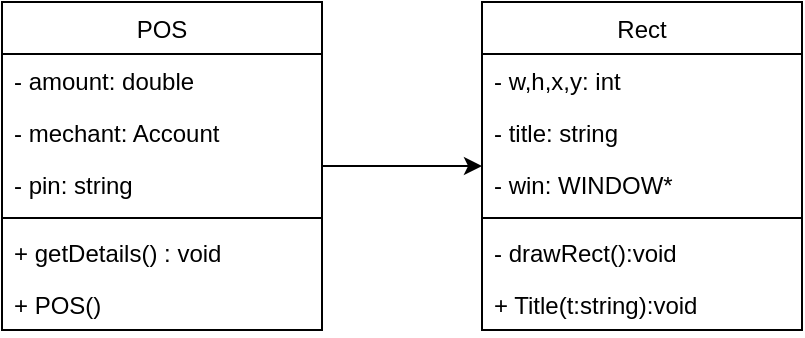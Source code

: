 <mxfile version="14.8.0" type="device"><diagram id="mFxJUDU3E3ajpNw8lpQI" name="Page-1"><mxGraphModel dx="1422" dy="762" grid="1" gridSize="10" guides="1" tooltips="1" connect="1" arrows="1" fold="1" page="1" pageScale="1" pageWidth="827" pageHeight="1169" math="0" shadow="0"><root><mxCell id="0"/><mxCell id="1" parent="0"/><mxCell id="ZMxn4BxHgA662P6dQ0r0-6" value="" style="edgeStyle=orthogonalEdgeStyle;rounded=0;orthogonalLoop=1;jettySize=auto;html=1;" parent="1" source="ZPsO4Jwc8PbIZavWLQr4-1" target="ZMxn4BxHgA662P6dQ0r0-1" edge="1"><mxGeometry relative="1" as="geometry"/></mxCell><mxCell id="ZPsO4Jwc8PbIZavWLQr4-1" value="POS" style="swimlane;fontStyle=0;align=center;verticalAlign=top;childLayout=stackLayout;horizontal=1;startSize=26;horizontalStack=0;resizeParent=1;resizeLast=0;collapsible=1;marginBottom=0;rounded=0;shadow=0;strokeWidth=1;" parent="1" vertex="1"><mxGeometry x="60" y="120" width="160" height="164" as="geometry"><mxRectangle x="230" y="140" width="160" height="26" as="alternateBounds"/></mxGeometry></mxCell><mxCell id="Pl1MnqTsV7tLb0r1ZE-t-3" value="- amount: double" style="text;align=left;verticalAlign=top;spacingLeft=4;spacingRight=4;overflow=hidden;rotatable=0;points=[[0,0.5],[1,0.5]];portConstraint=eastwest;rounded=0;shadow=0;html=0;" vertex="1" parent="ZPsO4Jwc8PbIZavWLQr4-1"><mxGeometry y="26" width="160" height="26" as="geometry"/></mxCell><mxCell id="ZMxn4BxHgA662P6dQ0r0-12" value="- mechant: Account" style="text;align=left;verticalAlign=top;spacingLeft=4;spacingRight=4;overflow=hidden;rotatable=0;points=[[0,0.5],[1,0.5]];portConstraint=eastwest;rounded=0;shadow=0;html=0;" parent="ZPsO4Jwc8PbIZavWLQr4-1" vertex="1"><mxGeometry y="52" width="160" height="26" as="geometry"/></mxCell><mxCell id="ZPsO4Jwc8PbIZavWLQr4-2" value="- pin: string" style="text;align=left;verticalAlign=top;spacingLeft=4;spacingRight=4;overflow=hidden;rotatable=0;points=[[0,0.5],[1,0.5]];portConstraint=eastwest;rounded=0;shadow=0;html=0;" parent="ZPsO4Jwc8PbIZavWLQr4-1" vertex="1"><mxGeometry y="78" width="160" height="26" as="geometry"/></mxCell><mxCell id="ZPsO4Jwc8PbIZavWLQr4-4" value="" style="line;html=1;strokeWidth=1;align=left;verticalAlign=middle;spacingTop=-1;spacingLeft=3;spacingRight=3;rotatable=0;labelPosition=right;points=[];portConstraint=eastwest;" parent="ZPsO4Jwc8PbIZavWLQr4-1" vertex="1"><mxGeometry y="104" width="160" height="8" as="geometry"/></mxCell><mxCell id="ZPsO4Jwc8PbIZavWLQr4-5" value="+ getDetails() : void" style="text;align=left;verticalAlign=top;spacingLeft=4;spacingRight=4;overflow=hidden;rotatable=0;points=[[0,0.5],[1,0.5]];portConstraint=eastwest;" parent="ZPsO4Jwc8PbIZavWLQr4-1" vertex="1"><mxGeometry y="112" width="160" height="26" as="geometry"/></mxCell><mxCell id="ZPsO4Jwc8PbIZavWLQr4-3" value="+ POS()" style="text;align=left;verticalAlign=top;spacingLeft=4;spacingRight=4;overflow=hidden;rotatable=0;points=[[0,0.5],[1,0.5]];portConstraint=eastwest;rounded=0;shadow=0;html=0;" parent="ZPsO4Jwc8PbIZavWLQr4-1" vertex="1"><mxGeometry y="138" width="160" height="26" as="geometry"/></mxCell><mxCell id="ZMxn4BxHgA662P6dQ0r0-1" value="Rect" style="swimlane;fontStyle=0;align=center;verticalAlign=top;childLayout=stackLayout;horizontal=1;startSize=26;horizontalStack=0;resizeParent=1;resizeLast=0;collapsible=1;marginBottom=0;rounded=0;shadow=0;strokeWidth=1;" parent="1" vertex="1"><mxGeometry x="300" y="120" width="160" height="164" as="geometry"><mxRectangle x="230" y="140" width="160" height="26" as="alternateBounds"/></mxGeometry></mxCell><mxCell id="ZMxn4BxHgA662P6dQ0r0-2" value="- w,h,x,y: int" style="text;align=left;verticalAlign=top;spacingLeft=4;spacingRight=4;overflow=hidden;rotatable=0;points=[[0,0.5],[1,0.5]];portConstraint=eastwest;rounded=0;shadow=0;html=0;" parent="ZMxn4BxHgA662P6dQ0r0-1" vertex="1"><mxGeometry y="26" width="160" height="26" as="geometry"/></mxCell><mxCell id="ZMxn4BxHgA662P6dQ0r0-7" value="- title: string" style="text;align=left;verticalAlign=top;spacingLeft=4;spacingRight=4;overflow=hidden;rotatable=0;points=[[0,0.5],[1,0.5]];portConstraint=eastwest;rounded=0;shadow=0;html=0;" parent="ZMxn4BxHgA662P6dQ0r0-1" vertex="1"><mxGeometry y="52" width="160" height="26" as="geometry"/></mxCell><mxCell id="ZMxn4BxHgA662P6dQ0r0-8" value="- win: WINDOW*" style="text;align=left;verticalAlign=top;spacingLeft=4;spacingRight=4;overflow=hidden;rotatable=0;points=[[0,0.5],[1,0.5]];portConstraint=eastwest;rounded=0;shadow=0;html=0;" parent="ZMxn4BxHgA662P6dQ0r0-1" vertex="1"><mxGeometry y="78" width="160" height="26" as="geometry"/></mxCell><mxCell id="ZMxn4BxHgA662P6dQ0r0-4" value="" style="line;html=1;strokeWidth=1;align=left;verticalAlign=middle;spacingTop=-1;spacingLeft=3;spacingRight=3;rotatable=0;labelPosition=right;points=[];portConstraint=eastwest;" parent="ZMxn4BxHgA662P6dQ0r0-1" vertex="1"><mxGeometry y="104" width="160" height="8" as="geometry"/></mxCell><mxCell id="ZMxn4BxHgA662P6dQ0r0-5" value="- drawRect():void" style="text;align=left;verticalAlign=top;spacingLeft=4;spacingRight=4;overflow=hidden;rotatable=0;points=[[0,0.5],[1,0.5]];portConstraint=eastwest;" parent="ZMxn4BxHgA662P6dQ0r0-1" vertex="1"><mxGeometry y="112" width="160" height="26" as="geometry"/></mxCell><mxCell id="ZMxn4BxHgA662P6dQ0r0-9" value="+ Title(t:string):void" style="text;align=left;verticalAlign=top;spacingLeft=4;spacingRight=4;overflow=hidden;rotatable=0;points=[[0,0.5],[1,0.5]];portConstraint=eastwest;" parent="ZMxn4BxHgA662P6dQ0r0-1" vertex="1"><mxGeometry y="138" width="160" height="26" as="geometry"/></mxCell></root></mxGraphModel></diagram></mxfile>